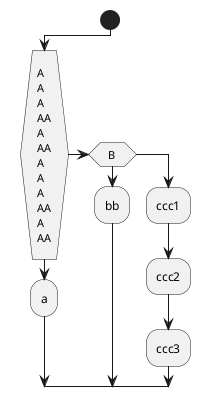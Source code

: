 {
  "sha1": "ghuayhr4hdppja2loustsw2o8ypr53g",
  "insertion": {
    "when": "2024-06-01T09:03:07.781Z",
    "url": "https://forum.plantuml.net/17143/arrow-incorrect-with-long-text-if",
    "user": "plantuml@gmail.com"
  }
}
@startuml
start
if (
A
A
A
AA
A
AA
A
A
A
AA
A
AA
) then
:a;

elseif (B) then
:bb;

else

:ccc1;
:ccc2;
:ccc3;

endif

@enduml

